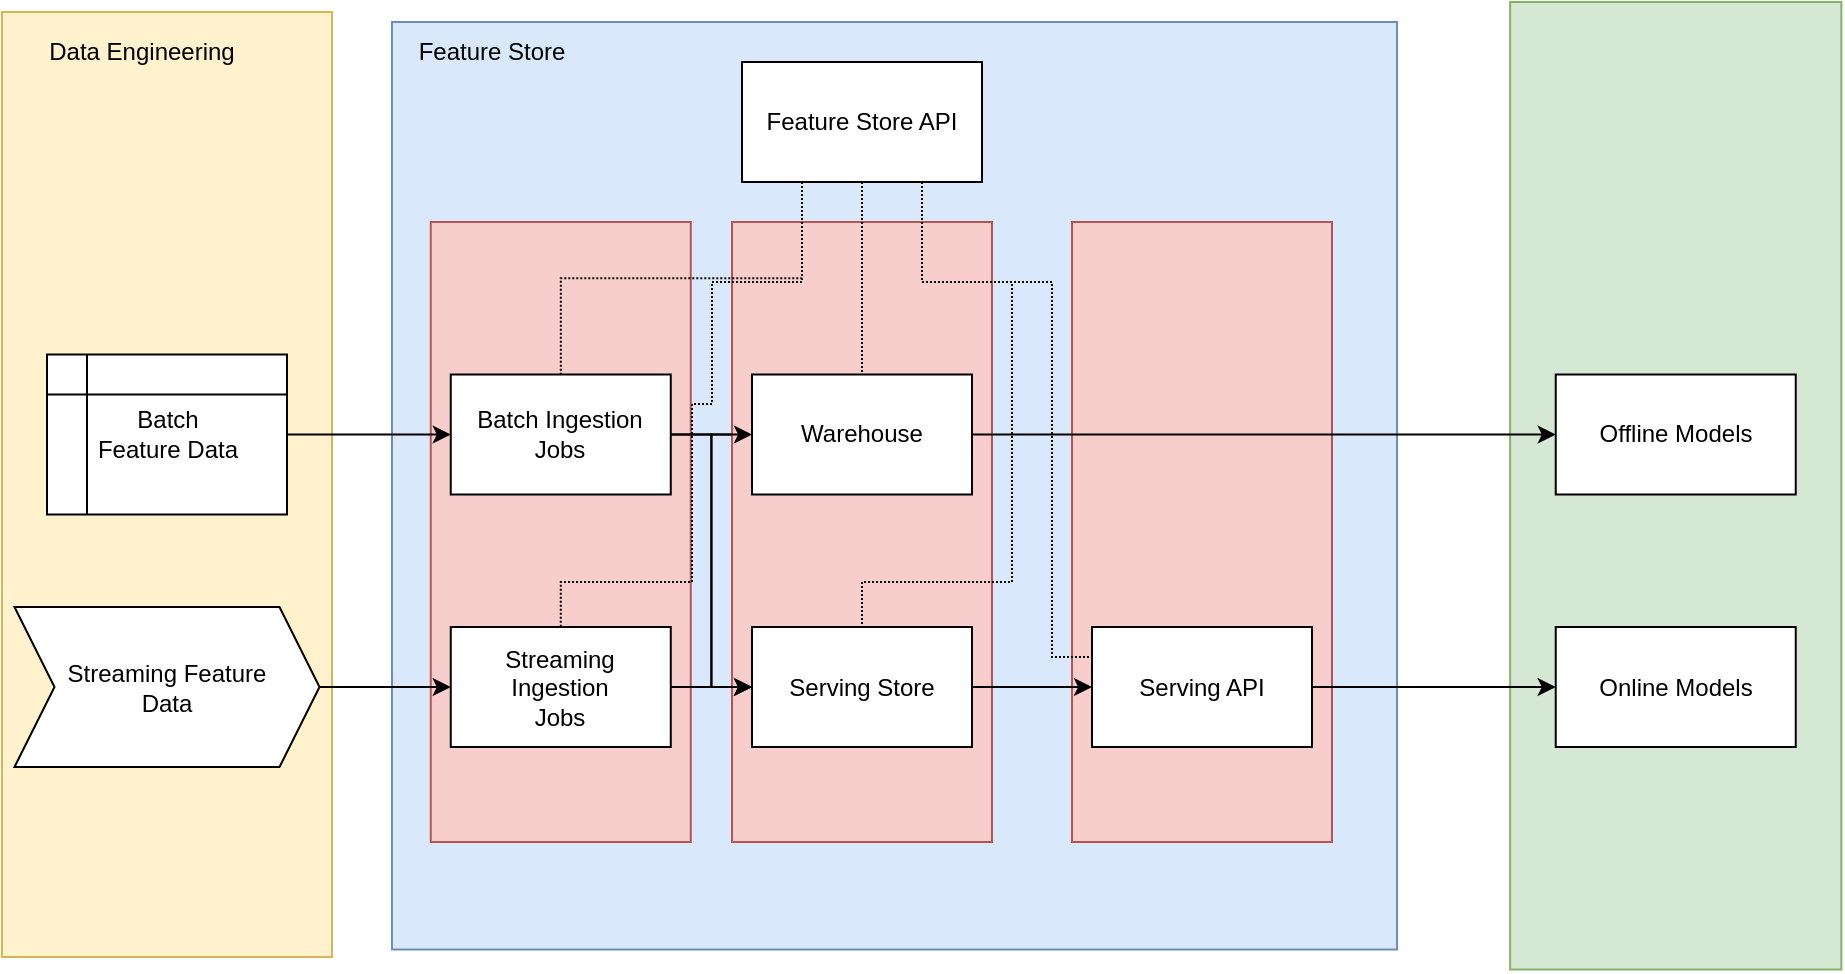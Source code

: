 <mxfile version="17.3.0" type="github" pages="2"><diagram id="Z01_SrNmbouuHr_3P4Rk" name="Feature Store"><mxGraphModel dx="782" dy="1120" grid="1" gridSize="10" guides="1" tooltips="1" connect="1" arrows="1" fold="1" page="1" pageScale="1" pageWidth="827" pageHeight="1169" math="0" shadow="0"><root><mxCell id="0"/><mxCell id="1" parent="0"/><mxCell id="1MZ8AWQ30NEtOJ2S-OlJ-2" value="" style="rounded=0;whiteSpace=wrap;html=1;rotation=-90;fillColor=#fff2cc;strokeColor=#d6b656;" vertex="1" parent="1"><mxGeometry x="-128.75" y="338.75" width="472.5" height="165" as="geometry"/></mxCell><mxCell id="1MZ8AWQ30NEtOJ2S-OlJ-3" value="Data Engineering" style="text;html=1;strokeColor=none;fillColor=none;align=center;verticalAlign=middle;whiteSpace=wrap;rounded=0;" vertex="1" parent="1"><mxGeometry x="40" y="190" width="110" height="30" as="geometry"/></mxCell><mxCell id="1MZ8AWQ30NEtOJ2S-OlJ-4" value="&lt;div&gt;Batch &lt;br&gt;&lt;/div&gt;&lt;div&gt;Feature Data&lt;/div&gt;" style="shape=internalStorage;whiteSpace=wrap;html=1;backgroundOutline=1;" vertex="1" parent="1"><mxGeometry x="47.5" y="356.25" width="120" height="80" as="geometry"/></mxCell><mxCell id="1MZ8AWQ30NEtOJ2S-OlJ-6" value="&lt;div&gt;Streaming Feature&lt;/div&gt;&lt;div&gt;Data&lt;br&gt;&lt;/div&gt;" style="shape=step;perimeter=stepPerimeter;whiteSpace=wrap;html=1;fixedSize=1;" vertex="1" parent="1"><mxGeometry x="31.25" y="482.5" width="152.5" height="80" as="geometry"/></mxCell><mxCell id="1MZ8AWQ30NEtOJ2S-OlJ-7" value="" style="rounded=0;whiteSpace=wrap;html=1;rotation=-90;fillColor=#dae8fc;strokeColor=#6c8ebf;" vertex="1" parent="1"><mxGeometry x="239.38" y="170.63" width="463.75" height="502.5" as="geometry"/></mxCell><mxCell id="1MZ8AWQ30NEtOJ2S-OlJ-8" value="Feature Store" style="text;html=1;strokeColor=none;fillColor=none;align=center;verticalAlign=middle;whiteSpace=wrap;rounded=0;" vertex="1" parent="1"><mxGeometry x="220" y="190" width="100" height="30" as="geometry"/></mxCell><mxCell id="1MZ8AWQ30NEtOJ2S-OlJ-9" value="Feature Store API" style="rounded=0;whiteSpace=wrap;html=1;" vertex="1" parent="1"><mxGeometry x="395" y="210" width="120" height="60" as="geometry"/></mxCell><mxCell id="1MZ8AWQ30NEtOJ2S-OlJ-23" value="" style="rounded=0;whiteSpace=wrap;html=1;fillColor=#f8cecc;strokeColor=#b85450;" vertex="1" parent="1"><mxGeometry x="239.38" y="290" width="130" height="310" as="geometry"/></mxCell><mxCell id="1MZ8AWQ30NEtOJ2S-OlJ-19" value="&lt;div&gt;Batch Ingestion&lt;/div&gt;&lt;div&gt;Jobs&lt;br&gt;&lt;/div&gt;" style="rounded=0;whiteSpace=wrap;html=1;" vertex="1" parent="1"><mxGeometry x="249.38" y="366.25" width="110" height="60" as="geometry"/></mxCell><mxCell id="1MZ8AWQ30NEtOJ2S-OlJ-39" style="edgeStyle=orthogonalEdgeStyle;rounded=0;orthogonalLoop=1;jettySize=auto;html=1;entryX=0;entryY=0.5;entryDx=0;entryDy=0;elbow=vertical;" edge="1" parent="1" source="1MZ8AWQ30NEtOJ2S-OlJ-20" target="1MZ8AWQ30NEtOJ2S-OlJ-27"><mxGeometry relative="1" as="geometry"/></mxCell><mxCell id="1MZ8AWQ30NEtOJ2S-OlJ-20" value="&lt;div&gt;Streaming &lt;br&gt;&lt;/div&gt;&lt;div&gt;Ingestion&lt;/div&gt;&lt;div&gt;Jobs&lt;br&gt;&lt;/div&gt;" style="rounded=0;whiteSpace=wrap;html=1;" vertex="1" parent="1"><mxGeometry x="249.38" y="492.5" width="110" height="60" as="geometry"/></mxCell><mxCell id="1MZ8AWQ30NEtOJ2S-OlJ-24" style="edgeStyle=orthogonalEdgeStyle;rounded=0;orthogonalLoop=1;jettySize=auto;html=1;" edge="1" parent="1" source="1MZ8AWQ30NEtOJ2S-OlJ-6" target="1MZ8AWQ30NEtOJ2S-OlJ-20"><mxGeometry relative="1" as="geometry"/></mxCell><mxCell id="1MZ8AWQ30NEtOJ2S-OlJ-25" style="edgeStyle=orthogonalEdgeStyle;rounded=0;orthogonalLoop=1;jettySize=auto;html=1;" edge="1" parent="1" source="1MZ8AWQ30NEtOJ2S-OlJ-4" target="1MZ8AWQ30NEtOJ2S-OlJ-19"><mxGeometry relative="1" as="geometry"/></mxCell><mxCell id="1MZ8AWQ30NEtOJ2S-OlJ-26" value="" style="rounded=0;whiteSpace=wrap;html=1;fillColor=#f8cecc;strokeColor=#b85450;" vertex="1" parent="1"><mxGeometry x="390" y="290" width="130" height="310" as="geometry"/></mxCell><mxCell id="1MZ8AWQ30NEtOJ2S-OlJ-27" value="Warehouse" style="rounded=0;whiteSpace=wrap;html=1;" vertex="1" parent="1"><mxGeometry x="400" y="366.25" width="110" height="60" as="geometry"/></mxCell><mxCell id="1MZ8AWQ30NEtOJ2S-OlJ-28" style="edgeStyle=orthogonalEdgeStyle;rounded=0;orthogonalLoop=1;jettySize=auto;html=1;" edge="1" parent="1" source="1MZ8AWQ30NEtOJ2S-OlJ-19" target="1MZ8AWQ30NEtOJ2S-OlJ-27"><mxGeometry relative="1" as="geometry"/></mxCell><mxCell id="1MZ8AWQ30NEtOJ2S-OlJ-29" value="Serving Store" style="rounded=0;whiteSpace=wrap;html=1;" vertex="1" parent="1"><mxGeometry x="400" y="492.5" width="110" height="60" as="geometry"/></mxCell><mxCell id="1MZ8AWQ30NEtOJ2S-OlJ-30" style="edgeStyle=orthogonalEdgeStyle;rounded=0;orthogonalLoop=1;jettySize=auto;html=1;" edge="1" parent="1" source="1MZ8AWQ30NEtOJ2S-OlJ-20" target="1MZ8AWQ30NEtOJ2S-OlJ-29"><mxGeometry relative="1" as="geometry"/></mxCell><mxCell id="1MZ8AWQ30NEtOJ2S-OlJ-31" value="" style="rounded=0;whiteSpace=wrap;html=1;fillColor=#f8cecc;strokeColor=#b85450;" vertex="1" parent="1"><mxGeometry x="560" y="290" width="130" height="310" as="geometry"/></mxCell><mxCell id="1MZ8AWQ30NEtOJ2S-OlJ-32" value="Serving API" style="rounded=0;whiteSpace=wrap;html=1;" vertex="1" parent="1"><mxGeometry x="570" y="492.5" width="110" height="60" as="geometry"/></mxCell><mxCell id="1MZ8AWQ30NEtOJ2S-OlJ-33" style="edgeStyle=orthogonalEdgeStyle;rounded=0;orthogonalLoop=1;jettySize=auto;html=1;" edge="1" parent="1" source="1MZ8AWQ30NEtOJ2S-OlJ-29" target="1MZ8AWQ30NEtOJ2S-OlJ-32"><mxGeometry relative="1" as="geometry"/></mxCell><mxCell id="1MZ8AWQ30NEtOJ2S-OlJ-34" value="" style="rounded=0;whiteSpace=wrap;html=1;rotation=-90;fillColor=#d5e8d4;strokeColor=#82b366;" vertex="1" parent="1"><mxGeometry x="620" y="339.07" width="483.75" height="165.62" as="geometry"/></mxCell><mxCell id="1MZ8AWQ30NEtOJ2S-OlJ-35" value="Offline Models" style="rounded=0;whiteSpace=wrap;html=1;" vertex="1" parent="1"><mxGeometry x="801.87" y="366.25" width="120" height="60" as="geometry"/></mxCell><mxCell id="1MZ8AWQ30NEtOJ2S-OlJ-36" value="Online Models" style="rounded=0;whiteSpace=wrap;html=1;" vertex="1" parent="1"><mxGeometry x="801.87" y="492.5" width="120" height="60" as="geometry"/></mxCell><mxCell id="1MZ8AWQ30NEtOJ2S-OlJ-37" style="edgeStyle=orthogonalEdgeStyle;rounded=0;orthogonalLoop=1;jettySize=auto;html=1;entryX=0;entryY=0.5;entryDx=0;entryDy=0;" edge="1" parent="1" source="1MZ8AWQ30NEtOJ2S-OlJ-32" target="1MZ8AWQ30NEtOJ2S-OlJ-36"><mxGeometry relative="1" as="geometry"/></mxCell><mxCell id="1MZ8AWQ30NEtOJ2S-OlJ-38" style="edgeStyle=orthogonalEdgeStyle;rounded=0;orthogonalLoop=1;jettySize=auto;html=1;" edge="1" parent="1" source="1MZ8AWQ30NEtOJ2S-OlJ-27" target="1MZ8AWQ30NEtOJ2S-OlJ-35"><mxGeometry relative="1" as="geometry"/></mxCell><mxCell id="1MZ8AWQ30NEtOJ2S-OlJ-40" style="edgeStyle=orthogonalEdgeStyle;rounded=0;orthogonalLoop=1;jettySize=auto;html=1;entryX=0;entryY=0.5;entryDx=0;entryDy=0;elbow=vertical;" edge="1" parent="1" source="1MZ8AWQ30NEtOJ2S-OlJ-19" target="1MZ8AWQ30NEtOJ2S-OlJ-29"><mxGeometry relative="1" as="geometry"/></mxCell><mxCell id="1MZ8AWQ30NEtOJ2S-OlJ-41" style="edgeStyle=orthogonalEdgeStyle;rounded=0;orthogonalLoop=1;jettySize=auto;html=1;elbow=vertical;endArrow=none;endFill=0;dashed=1;dashPattern=1 1;exitX=0.25;exitY=1;exitDx=0;exitDy=0;" edge="1" parent="1" source="1MZ8AWQ30NEtOJ2S-OlJ-9" target="1MZ8AWQ30NEtOJ2S-OlJ-19"><mxGeometry relative="1" as="geometry"/></mxCell><mxCell id="1MZ8AWQ30NEtOJ2S-OlJ-42" style="edgeStyle=orthogonalEdgeStyle;rounded=0;orthogonalLoop=1;jettySize=auto;html=1;dashed=1;endArrow=none;endFill=0;elbow=vertical;exitX=0.25;exitY=1;exitDx=0;exitDy=0;strokeWidth=1;dashPattern=1 1;entryX=0.5;entryY=0;entryDx=0;entryDy=0;" edge="1" parent="1" source="1MZ8AWQ30NEtOJ2S-OlJ-9" target="1MZ8AWQ30NEtOJ2S-OlJ-20"><mxGeometry relative="1" as="geometry"><Array as="points"><mxPoint x="425" y="320"/><mxPoint x="380" y="320"/><mxPoint x="380" y="381"/><mxPoint x="370" y="381"/><mxPoint x="370" y="470"/><mxPoint x="304" y="470"/></Array></mxGeometry></mxCell><mxCell id="1MZ8AWQ30NEtOJ2S-OlJ-43" style="edgeStyle=orthogonalEdgeStyle;rounded=0;orthogonalLoop=1;jettySize=auto;html=1;dashed=1;dashPattern=1 1;endArrow=none;endFill=0;strokeWidth=1;elbow=vertical;" edge="1" parent="1" source="1MZ8AWQ30NEtOJ2S-OlJ-9" target="1MZ8AWQ30NEtOJ2S-OlJ-27"><mxGeometry relative="1" as="geometry"/></mxCell><mxCell id="1MZ8AWQ30NEtOJ2S-OlJ-44" style="edgeStyle=orthogonalEdgeStyle;rounded=0;orthogonalLoop=1;jettySize=auto;html=1;dashed=1;dashPattern=1 1;endArrow=none;endFill=0;strokeWidth=1;elbow=vertical;exitX=0.75;exitY=1;exitDx=0;exitDy=0;entryX=0.5;entryY=0;entryDx=0;entryDy=0;" edge="1" parent="1" source="1MZ8AWQ30NEtOJ2S-OlJ-9" target="1MZ8AWQ30NEtOJ2S-OlJ-29"><mxGeometry relative="1" as="geometry"><Array as="points"><mxPoint x="485" y="320"/><mxPoint x="530" y="320"/><mxPoint x="530" y="470"/><mxPoint x="455" y="470"/></Array></mxGeometry></mxCell><mxCell id="1MZ8AWQ30NEtOJ2S-OlJ-45" style="edgeStyle=orthogonalEdgeStyle;rounded=0;orthogonalLoop=1;jettySize=auto;html=1;entryX=0;entryY=0.25;entryDx=0;entryDy=0;dashed=1;dashPattern=1 1;endArrow=none;endFill=0;strokeWidth=1;elbow=vertical;exitX=0.75;exitY=1;exitDx=0;exitDy=0;" edge="1" parent="1" source="1MZ8AWQ30NEtOJ2S-OlJ-9" target="1MZ8AWQ30NEtOJ2S-OlJ-32"><mxGeometry relative="1" as="geometry"><Array as="points"><mxPoint x="485" y="320"/><mxPoint x="550" y="320"/><mxPoint x="550" y="508"/></Array></mxGeometry></mxCell></root></mxGraphModel></diagram><diagram id="YMEFsSzIVYZGgnkgoQ0e" name="End to End Architecture"><mxGraphModel dx="1609" dy="1120" grid="1" gridSize="10" guides="1" tooltips="1" connect="1" arrows="1" fold="1" page="1" pageScale="1" pageWidth="827" pageHeight="1169" math="0" shadow="0"><root><mxCell id="0"/><mxCell id="1" parent="0"/><mxCell id="bH-wa-VaEWgTZR9XBmhw-1" value="Historical Data" style="shape=cylinder3;whiteSpace=wrap;html=1;boundedLbl=1;backgroundOutline=1;size=15;" vertex="1" parent="1"><mxGeometry x="-60" y="180" width="100" height="140" as="geometry"/></mxCell><mxCell id="bH-wa-VaEWgTZR9XBmhw-4" value="" style="shape=step;perimeter=stepPerimeter;whiteSpace=wrap;html=1;fixedSize=1;" vertex="1" parent="1"><mxGeometry x="110" y="350" width="180" height="80" as="geometry"/></mxCell><mxCell id="zsM0iYnJgP2gbs6ayQKA-3" style="edgeStyle=orthogonalEdgeStyle;rounded=0;orthogonalLoop=1;jettySize=auto;html=1;endArrow=classic;endFill=1;strokeWidth=1;elbow=vertical;entryX=1;entryY=0.5;entryDx=0;entryDy=0;dashed=1;" edge="1" parent="1" source="bH-wa-VaEWgTZR9XBmhw-5" target="zsM0iYnJgP2gbs6ayQKA-4"><mxGeometry relative="1" as="geometry"><mxPoint x="450" y="630" as="targetPoint"/></mxGeometry></mxCell><mxCell id="bH-wa-VaEWgTZR9XBmhw-5" value="Prediction Service " style="rounded=0;whiteSpace=wrap;html=1;fillColor=#f8cecc;strokeColor=#b85450;" vertex="1" parent="1"><mxGeometry x="700" y="600" width="120" height="60" as="geometry"/></mxCell><mxCell id="zsM0iYnJgP2gbs6ayQKA-2" style="edgeStyle=orthogonalEdgeStyle;rounded=0;orthogonalLoop=1;jettySize=auto;html=1;endArrow=classic;endFill=1;strokeWidth=1;elbow=vertical;" edge="1" parent="1" source="zsM0iYnJgP2gbs6ayQKA-1" target="bH-wa-VaEWgTZR9XBmhw-5"><mxGeometry relative="1" as="geometry"/></mxCell><mxCell id="zsM0iYnJgP2gbs6ayQKA-1" value="Actor" style="shape=umlActor;verticalLabelPosition=bottom;verticalAlign=top;html=1;outlineConnect=0;" vertex="1" parent="1"><mxGeometry x="900" y="600" width="30" height="60" as="geometry"/></mxCell><mxCell id="zsM0iYnJgP2gbs6ayQKA-4" value="Performance &amp;amp; Montioring" style="rounded=0;whiteSpace=wrap;html=1;fillColor=#dae8fc;strokeColor=#6c8ebf;" vertex="1" parent="1"><mxGeometry x="330" y="600" width="120" height="60" as="geometry"/></mxCell><mxCell id="zsM0iYnJgP2gbs6ayQKA-5" value="Performance &amp;amp; Montioring" style="rounded=0;whiteSpace=wrap;html=1;fillColor=#dae8fc;strokeColor=#6c8ebf;" vertex="1" parent="1"><mxGeometry x="60" y="600" width="120" height="60" as="geometry"/></mxCell><mxCell id="zsM0iYnJgP2gbs6ayQKA-7" style="edgeStyle=orthogonalEdgeStyle;rounded=0;orthogonalLoop=1;jettySize=auto;html=1;entryX=0.5;entryY=0;entryDx=0;entryDy=0;endArrow=classic;endFill=1;strokeWidth=1;elbow=vertical;" edge="1" parent="1" source="zsM0iYnJgP2gbs6ayQKA-6" target="bH-wa-VaEWgTZR9XBmhw-5"><mxGeometry relative="1" as="geometry"/></mxCell><mxCell id="zsM0iYnJgP2gbs6ayQKA-6" value="Model Serving" style="rounded=0;whiteSpace=wrap;html=1;fillColor=#dae8fc;strokeColor=#6c8ebf;" vertex="1" parent="1"><mxGeometry x="700" y="340" width="120" height="60" as="geometry"/></mxCell></root></mxGraphModel></diagram></mxfile>